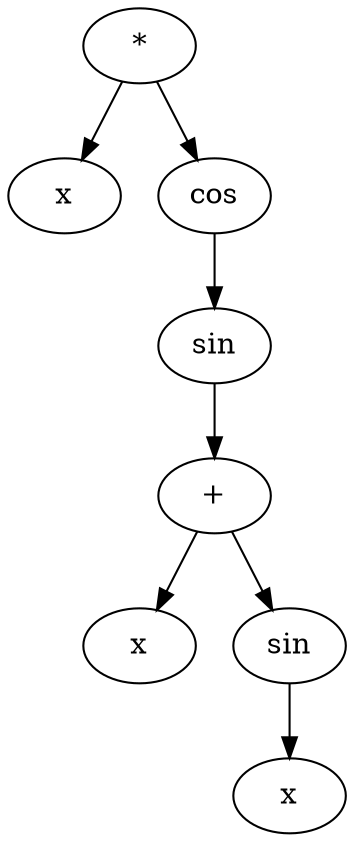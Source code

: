 digraph{

# Graph style
"ordering"="out"
"rankdir"="TD"

#########
# Nodes #
#########

"*(Symbol(x), cos(sin(+(Symbol(x), sin(Symbol(x))))))_()" ["color"="black", "label"="*", "shape"="ellipse"];
"Symbol(x)_(0,)" ["color"="black", "label"="x", "shape"="ellipse"];
"cos(sin(+(Symbol(x), sin(Symbol(x)))))_(1,)" ["color"="black", "label"="cos", "shape"="ellipse"];
"sin(+(Symbol(x), sin(Symbol(x))))_(1, 0)" ["color"="black", "label"="sin", "shape"="ellipse"];
"+(Symbol(x), sin(Symbol(x)))_(1, 0, 0)" ["color"="black", "label"="+", "shape"="ellipse"];
"Symbol(x)_(1, 0, 0, 0)" ["color"="black", "label"="x", "shape"="ellipse"];
"sin(Symbol(x))_(1, 0, 0, 1)" ["color"="black", "label"="sin", "shape"="ellipse"];
"Symbol(x)_(1, 0, 0, 1, 0)" ["color"="black", "label"="x", "shape"="ellipse"];

#########
# Edges #
#########

"*(Symbol(x), cos(sin(+(Symbol(x), sin(Symbol(x))))))_()" -> "Symbol(x)_(0,)";
"*(Symbol(x), cos(sin(+(Symbol(x), sin(Symbol(x))))))_()" -> "cos(sin(+(Symbol(x), sin(Symbol(x)))))_(1,)";
"cos(sin(+(Symbol(x), sin(Symbol(x)))))_(1,)" -> "sin(+(Symbol(x), sin(Symbol(x))))_(1, 0)";
"sin(+(Symbol(x), sin(Symbol(x))))_(1, 0)" -> "+(Symbol(x), sin(Symbol(x)))_(1, 0, 0)";
"+(Symbol(x), sin(Symbol(x)))_(1, 0, 0)" -> "Symbol(x)_(1, 0, 0, 0)";
"+(Symbol(x), sin(Symbol(x)))_(1, 0, 0)" -> "sin(Symbol(x))_(1, 0, 0, 1)";
"sin(Symbol(x))_(1, 0, 0, 1)" -> "Symbol(x)_(1, 0, 0, 1, 0)";
}
